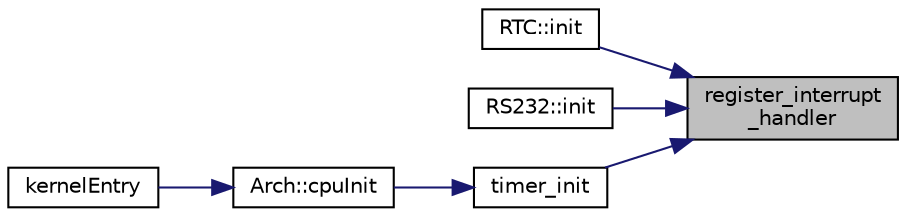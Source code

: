 digraph "register_interrupt_handler"
{
 // LATEX_PDF_SIZE
  edge [fontname="Helvetica",fontsize="10",labelfontname="Helvetica",labelfontsize="10"];
  node [fontname="Helvetica",fontsize="10",shape=record];
  rankdir="RL";
  Node1 [label="register_interrupt\l_handler",height=0.2,width=0.4,color="black", fillcolor="grey75", style="filled", fontcolor="black",tooltip=" "];
  Node1 -> Node2 [dir="back",color="midnightblue",fontsize="10",style="solid",fontname="Helvetica"];
  Node2 [label="RTC::init",height=0.2,width=0.4,color="black", fillcolor="white", style="filled",URL="$db/de6/namespace_r_t_c.html#af746e6ba38c234affd66f9d86223ae89",tooltip="Initializes the Real Time Clock driver for the x86_64 architecture."];
  Node1 -> Node3 [dir="back",color="midnightblue",fontsize="10",style="solid",fontname="Helvetica"];
  Node3 [label="RS232::init",height=0.2,width=0.4,color="black", fillcolor="white", style="filled",URL="$d7/d75/namespace_r_s232.html#acbd0855fa0862424053ed439eb77e6b3",tooltip="Activates the RS232 serial driver."];
  Node1 -> Node4 [dir="back",color="midnightblue",fontsize="10",style="solid",fontname="Helvetica"];
  Node4 [label="timer_init",height=0.2,width=0.4,color="black", fillcolor="white", style="filled",URL="$df/d05/timer_8hpp.html#afe097e48aba5e0fc040df42695ab6b5b",tooltip="Initialize the CPU timer with the given frequency."];
  Node4 -> Node5 [dir="back",color="midnightblue",fontsize="10",style="solid",fontname="Helvetica"];
  Node5 [label="Arch::cpuInit",height=0.2,width=0.4,color="black", fillcolor="white", style="filled",URL="$d9/dc3/namespace_arch.html#ae2cfdc55544d6519edd56c09cb7873c4",tooltip=" "];
  Node5 -> Node6 [dir="back",color="midnightblue",fontsize="10",style="solid",fontname="Helvetica"];
  Node6 [label="kernelEntry",height=0.2,width=0.4,color="black", fillcolor="white", style="filled",URL="$d2/dd2/entry_8cpp.html#aafd1870c38d36a8eddccb5457857533e",tooltip="This is the Xyris kernel entry point. This function is called directly from the assembly written in b..."];
}
